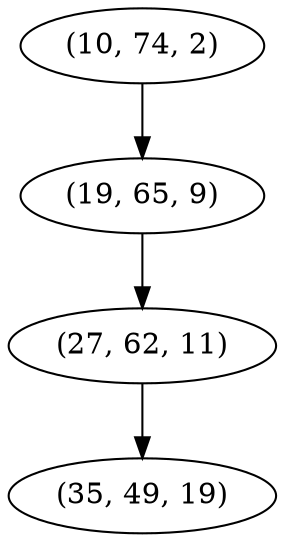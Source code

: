 digraph tree {
    "(10, 74, 2)";
    "(19, 65, 9)";
    "(27, 62, 11)";
    "(35, 49, 19)";
    "(10, 74, 2)" -> "(19, 65, 9)";
    "(19, 65, 9)" -> "(27, 62, 11)";
    "(27, 62, 11)" -> "(35, 49, 19)";
}

